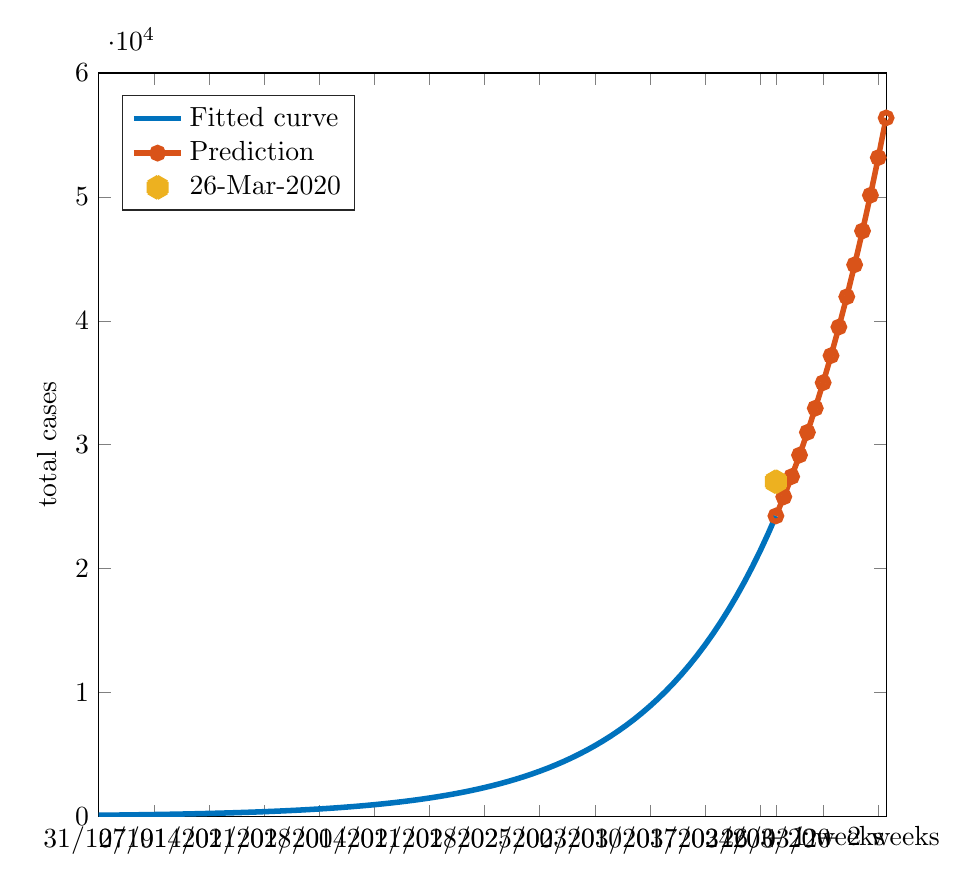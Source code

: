 % This file was created by matlab2tikz.
% Minimal pgfplots version: 1.3
%
\definecolor{mycolor1}{rgb}{0.0,0.447,0.741}%
\definecolor{mycolor2}{rgb}{0.85,0.325,0.098}%
\definecolor{mycolor3}{rgb}{0.929,0.694,0.125}%
%
\begin{tikzpicture}

\begin{axis}[%
width=10cm,
height=9.442cm,
at={(0cm,0cm)},
scale only axis,
xmin=0,
xmax=100,
xtick={0,7,14,21,28,35,42,49,56,63,70,77,84,86,92,99},
xticklabels={{31/12/19},{07/01/20},{14/01/20},{21/01/20},{28/01/20},{04/02/20},{11/02/20},{18/02/20},{25/02/20},{03/03/20},{10/03/20},{17/03/20},{24/03/20},{26/03/20},{+ 1 weeks},{+ 2 weeks}},
ymin=0,
ymax=60000,
ylabel={total cases},
legend style={at={(0.03,0.97)},anchor=north west,legend cell align=left,align=left,draw=white!15!black}
]
\addplot [color=mycolor1,solid,line width=2.0pt]
  table[row sep=crcr]{%
0	100.792\\
1	107.477\\
2	114.605\\
3	122.205\\
4	130.309\\
5	138.951\\
6	148.166\\
7	157.991\\
8	168.468\\
9	179.639\\
10	191.551\\
11	204.253\\
12	217.797\\
13	232.238\\
14	247.636\\
15	264.055\\
16	281.562\\
17	300.23\\
18	320.134\\
19	341.357\\
20	363.986\\
21	388.115\\
22	413.842\\
23	441.273\\
24	470.521\\
25	501.706\\
26	534.956\\
27	570.407\\
28	608.206\\
29	648.506\\
30	691.474\\
31	737.286\\
32	786.129\\
33	838.203\\
34	893.722\\
35	952.912\\
36	1016.016\\
37	1083.291\\
38	1155.013\\
39	1231.473\\
40	1312.985\\
41	1399.879\\
42	1492.511\\
43	1591.256\\
44	1696.515\\
45	1808.718\\
46	1928.318\\
47	2055.8\\
48	2191.679\\
49	2336.506\\
50	2490.864\\
51	2655.376\\
52	2830.703\\
53	3017.549\\
54	3216.664\\
55	3428.844\\
56	3654.938\\
57	3895.845\\
58	4152.523\\
59	4425.99\\
60	4717.329\\
61	5027.687\\
62	5358.286\\
63	5710.42\\
64	6085.466\\
65	6484.883\\
66	6910.219\\
67	7363.117\\
68	7845.315\\
69	8358.66\\
70	8905.104\\
71	9486.714\\
72	10105.681\\
73	10764.316\\
74	11465.068\\
75	12210.521\\
76	13003.402\\
77	13846.59\\
78	14743.12\\
79	15696.188\\
80	16709.159\\
81	17785.572\\
82	18929.142\\
83	20143.77\\
84	21433.547\\
85	22802.754\\
86	24255.867\\
};
\addlegendentry{Fitted curve};

\addplot [color=mycolor2,solid,line width=2.0pt,mark=o,mark options={solid}]
  table[row sep=crcr]{%
86	24256\\
87	25798\\
88	27433\\
89	29166\\
90	31004\\
91	32951\\
92	35012\\
93	37195\\
94	39504\\
95	41947\\
96	44528\\
97	47256\\
98	50136\\
99	53175\\
100	56380\\
};
\addlegendentry{Prediction};

\addplot [color=mycolor3,line width=8.0pt,only marks,mark=asterisk,mark options={solid}]
  table[row sep=crcr]{%
86	27017\\
};
\addlegendentry{26-Mar-2020};

\end{axis}
\end{tikzpicture}%